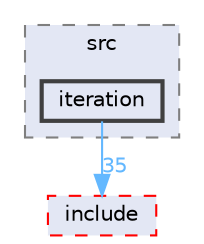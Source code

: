 digraph "SU2_CFD/src/iteration"
{
 // LATEX_PDF_SIZE
  bgcolor="transparent";
  edge [fontname=Helvetica,fontsize=10,labelfontname=Helvetica,labelfontsize=10];
  node [fontname=Helvetica,fontsize=10,shape=box,height=0.2,width=0.4];
  compound=true
  subgraph clusterdir_74ad77d76f42ded9212b1c5616a2ad50 {
    graph [ bgcolor="#e3e7f4", pencolor="grey50", label="src", fontname=Helvetica,fontsize=10 style="filled,dashed", URL="dir_74ad77d76f42ded9212b1c5616a2ad50.html",tooltip=""]
  dir_cddc5ffaf789cc806aeb948b45f36b46 [label="iteration", fillcolor="#e3e7f4", color="grey25", style="filled,bold", URL="dir_cddc5ffaf789cc806aeb948b45f36b46.html",tooltip=""];
  }
  dir_3b735dd5547717c34264cbbbba892a8a [label="include", fillcolor="#e3e7f4", color="red", style="filled,dashed", URL="dir_3b735dd5547717c34264cbbbba892a8a.html",tooltip=""];
  dir_cddc5ffaf789cc806aeb948b45f36b46->dir_3b735dd5547717c34264cbbbba892a8a [headlabel="35", labeldistance=1.5 headhref="dir_000058_000047.html" href="dir_000058_000047.html" color="steelblue1" fontcolor="steelblue1"];
}
